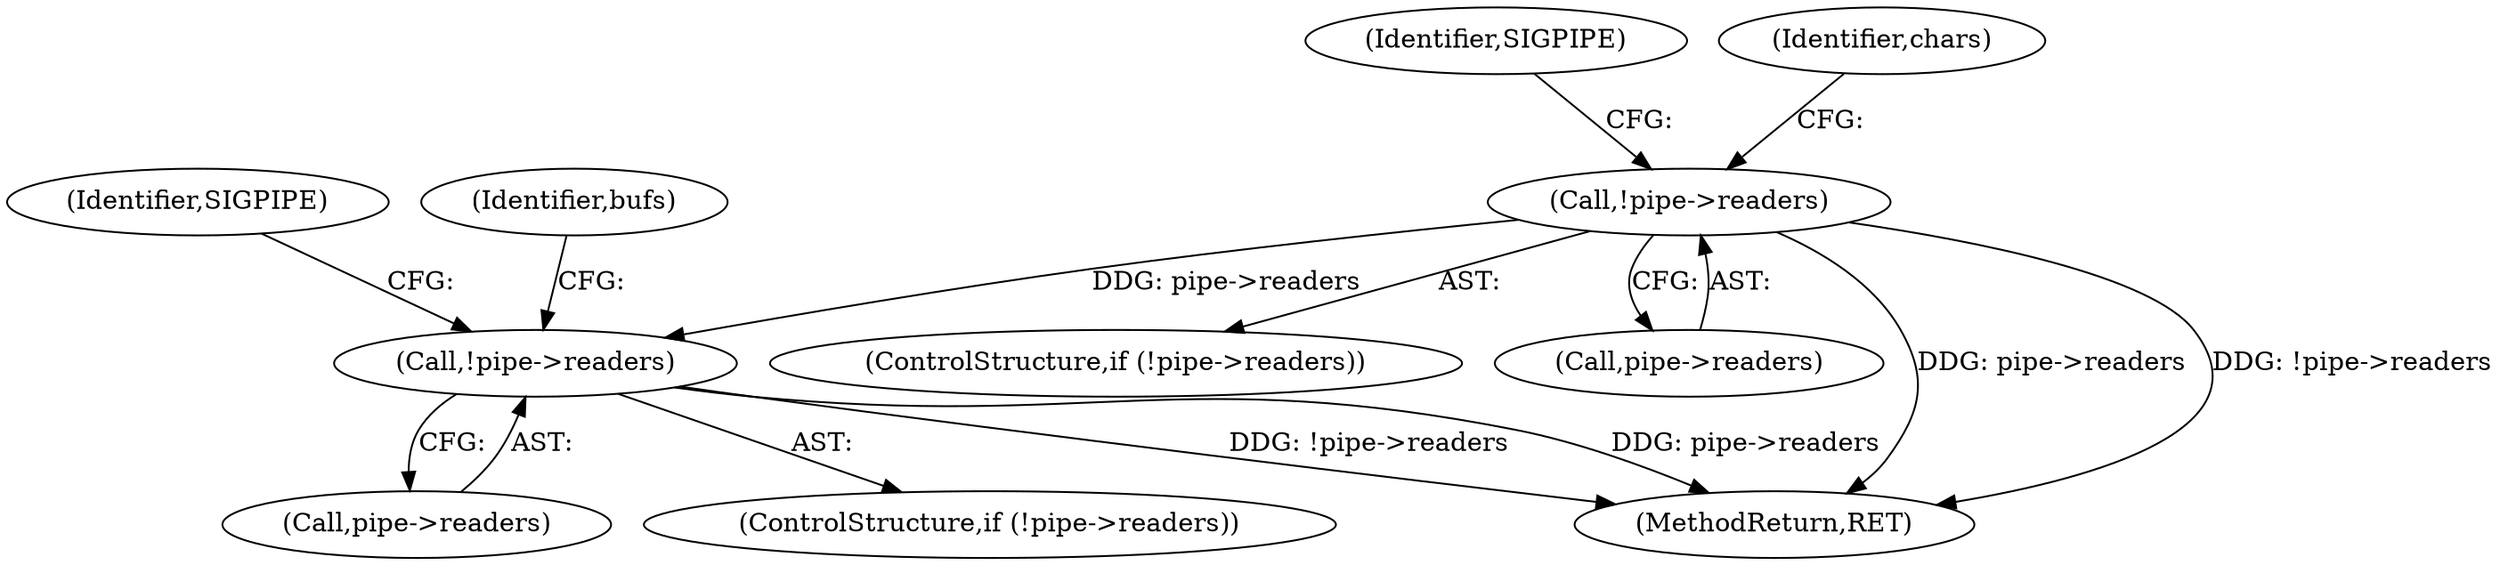 digraph "0_linux_f0d1bec9d58d4c038d0ac958c9af82be6eb18045_1@API" {
"1000154" [label="(Call,!pipe->readers)"];
"1000324" [label="(Call,!pipe->readers)"];
"1000154" [label="(Call,!pipe->readers)"];
"1000153" [label="(ControlStructure,if (!pipe->readers))"];
"1000155" [label="(Call,pipe->readers)"];
"1000325" [label="(Call,pipe->readers)"];
"1000323" [label="(ControlStructure,if (!pipe->readers))"];
"1000330" [label="(Identifier,SIGPIPE)"];
"1000644" [label="(MethodReturn,RET)"];
"1000160" [label="(Identifier,SIGPIPE)"];
"1000169" [label="(Identifier,chars)"];
"1000324" [label="(Call,!pipe->readers)"];
"1000342" [label="(Identifier,bufs)"];
"1000154" -> "1000153"  [label="AST: "];
"1000154" -> "1000155"  [label="CFG: "];
"1000155" -> "1000154"  [label="AST: "];
"1000160" -> "1000154"  [label="CFG: "];
"1000169" -> "1000154"  [label="CFG: "];
"1000154" -> "1000644"  [label="DDG: pipe->readers"];
"1000154" -> "1000644"  [label="DDG: !pipe->readers"];
"1000154" -> "1000324"  [label="DDG: pipe->readers"];
"1000324" -> "1000323"  [label="AST: "];
"1000324" -> "1000325"  [label="CFG: "];
"1000325" -> "1000324"  [label="AST: "];
"1000330" -> "1000324"  [label="CFG: "];
"1000342" -> "1000324"  [label="CFG: "];
"1000324" -> "1000644"  [label="DDG: !pipe->readers"];
"1000324" -> "1000644"  [label="DDG: pipe->readers"];
}
